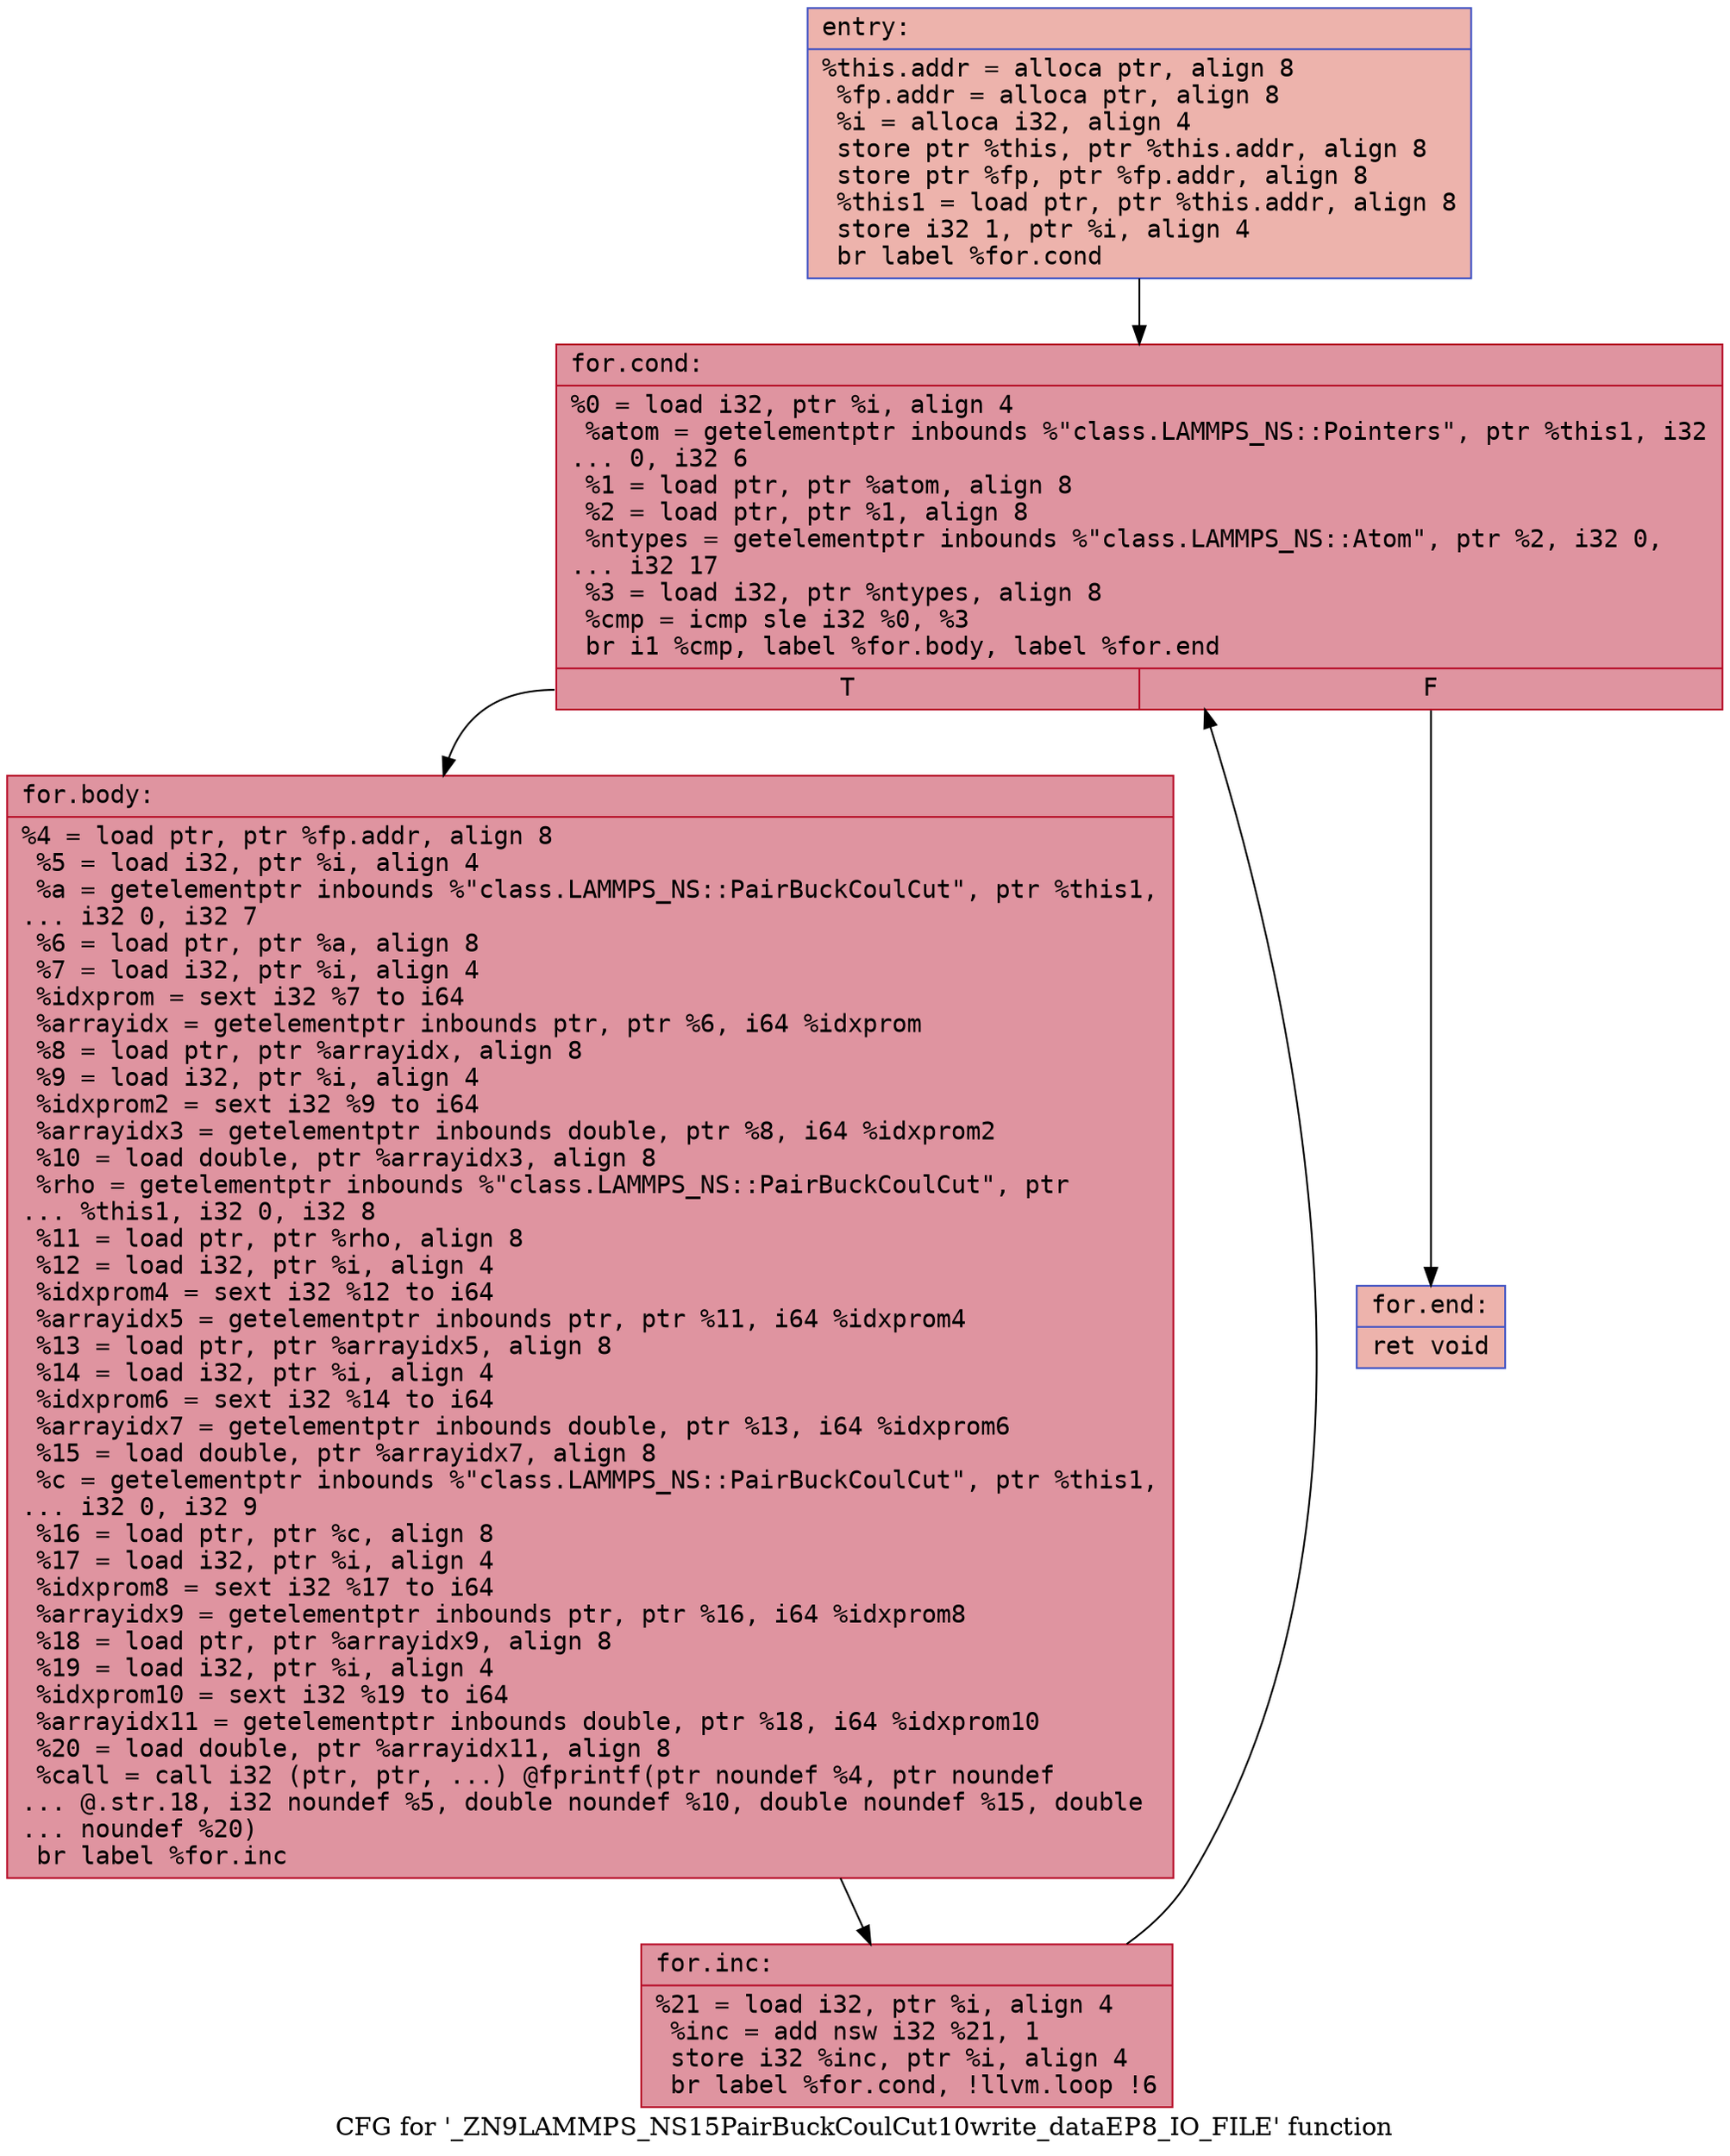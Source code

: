 digraph "CFG for '_ZN9LAMMPS_NS15PairBuckCoulCut10write_dataEP8_IO_FILE' function" {
	label="CFG for '_ZN9LAMMPS_NS15PairBuckCoulCut10write_dataEP8_IO_FILE' function";

	Node0x5558aab55900 [shape=record,color="#3d50c3ff", style=filled, fillcolor="#d6524470" fontname="Courier",label="{entry:\l|  %this.addr = alloca ptr, align 8\l  %fp.addr = alloca ptr, align 8\l  %i = alloca i32, align 4\l  store ptr %this, ptr %this.addr, align 8\l  store ptr %fp, ptr %fp.addr, align 8\l  %this1 = load ptr, ptr %this.addr, align 8\l  store i32 1, ptr %i, align 4\l  br label %for.cond\l}"];
	Node0x5558aab55900 -> Node0x5558aab55cf0[tooltip="entry -> for.cond\nProbability 100.00%" ];
	Node0x5558aab55cf0 [shape=record,color="#b70d28ff", style=filled, fillcolor="#b70d2870" fontname="Courier",label="{for.cond:\l|  %0 = load i32, ptr %i, align 4\l  %atom = getelementptr inbounds %\"class.LAMMPS_NS::Pointers\", ptr %this1, i32\l... 0, i32 6\l  %1 = load ptr, ptr %atom, align 8\l  %2 = load ptr, ptr %1, align 8\l  %ntypes = getelementptr inbounds %\"class.LAMMPS_NS::Atom\", ptr %2, i32 0,\l... i32 17\l  %3 = load i32, ptr %ntypes, align 8\l  %cmp = icmp sle i32 %0, %3\l  br i1 %cmp, label %for.body, label %for.end\l|{<s0>T|<s1>F}}"];
	Node0x5558aab55cf0:s0 -> Node0x5558aab56250[tooltip="for.cond -> for.body\nProbability 96.88%" ];
	Node0x5558aab55cf0:s1 -> Node0x5558aab562d0[tooltip="for.cond -> for.end\nProbability 3.12%" ];
	Node0x5558aab56250 [shape=record,color="#b70d28ff", style=filled, fillcolor="#b70d2870" fontname="Courier",label="{for.body:\l|  %4 = load ptr, ptr %fp.addr, align 8\l  %5 = load i32, ptr %i, align 4\l  %a = getelementptr inbounds %\"class.LAMMPS_NS::PairBuckCoulCut\", ptr %this1,\l... i32 0, i32 7\l  %6 = load ptr, ptr %a, align 8\l  %7 = load i32, ptr %i, align 4\l  %idxprom = sext i32 %7 to i64\l  %arrayidx = getelementptr inbounds ptr, ptr %6, i64 %idxprom\l  %8 = load ptr, ptr %arrayidx, align 8\l  %9 = load i32, ptr %i, align 4\l  %idxprom2 = sext i32 %9 to i64\l  %arrayidx3 = getelementptr inbounds double, ptr %8, i64 %idxprom2\l  %10 = load double, ptr %arrayidx3, align 8\l  %rho = getelementptr inbounds %\"class.LAMMPS_NS::PairBuckCoulCut\", ptr\l... %this1, i32 0, i32 8\l  %11 = load ptr, ptr %rho, align 8\l  %12 = load i32, ptr %i, align 4\l  %idxprom4 = sext i32 %12 to i64\l  %arrayidx5 = getelementptr inbounds ptr, ptr %11, i64 %idxprom4\l  %13 = load ptr, ptr %arrayidx5, align 8\l  %14 = load i32, ptr %i, align 4\l  %idxprom6 = sext i32 %14 to i64\l  %arrayidx7 = getelementptr inbounds double, ptr %13, i64 %idxprom6\l  %15 = load double, ptr %arrayidx7, align 8\l  %c = getelementptr inbounds %\"class.LAMMPS_NS::PairBuckCoulCut\", ptr %this1,\l... i32 0, i32 9\l  %16 = load ptr, ptr %c, align 8\l  %17 = load i32, ptr %i, align 4\l  %idxprom8 = sext i32 %17 to i64\l  %arrayidx9 = getelementptr inbounds ptr, ptr %16, i64 %idxprom8\l  %18 = load ptr, ptr %arrayidx9, align 8\l  %19 = load i32, ptr %i, align 4\l  %idxprom10 = sext i32 %19 to i64\l  %arrayidx11 = getelementptr inbounds double, ptr %18, i64 %idxprom10\l  %20 = load double, ptr %arrayidx11, align 8\l  %call = call i32 (ptr, ptr, ...) @fprintf(ptr noundef %4, ptr noundef\l... @.str.18, i32 noundef %5, double noundef %10, double noundef %15, double\l... noundef %20)\l  br label %for.inc\l}"];
	Node0x5558aab56250 -> Node0x5558aab57cf0[tooltip="for.body -> for.inc\nProbability 100.00%" ];
	Node0x5558aab57cf0 [shape=record,color="#b70d28ff", style=filled, fillcolor="#b70d2870" fontname="Courier",label="{for.inc:\l|  %21 = load i32, ptr %i, align 4\l  %inc = add nsw i32 %21, 1\l  store i32 %inc, ptr %i, align 4\l  br label %for.cond, !llvm.loop !6\l}"];
	Node0x5558aab57cf0 -> Node0x5558aab55cf0[tooltip="for.inc -> for.cond\nProbability 100.00%" ];
	Node0x5558aab562d0 [shape=record,color="#3d50c3ff", style=filled, fillcolor="#d6524470" fontname="Courier",label="{for.end:\l|  ret void\l}"];
}
